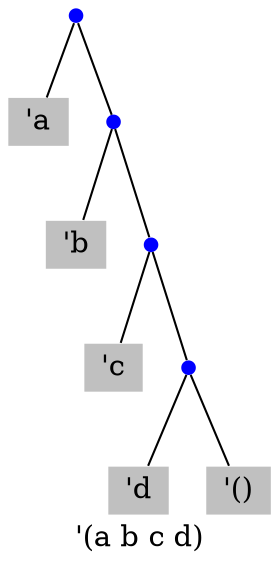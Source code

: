 graph G {
  label = "'(a b c d)"
  ordering = "out"
  bgcolor=transparent;
  node [shape="circle" fillcolor="blue" style="filled" penwidth="0"
       width="0.1" height="0.1"]
  t1 [label=""]
  t2 [label=""]
  t3 [label=""]
  t4 [label=""]

  node [shape=none width="0.3" height="0.3" fillcolor="gray"];
  a [label="'a"]
  b [label="'b"]
  c [label="'c"]
  nil [label="'()"]
  d [label="'d"]

  t1 -- a
  t1 -- t2
  t2 -- b
  t2 -- t3
  t3 -- c
  t3 -- t4
  t4 -- d
  t4 -- nil
  
}